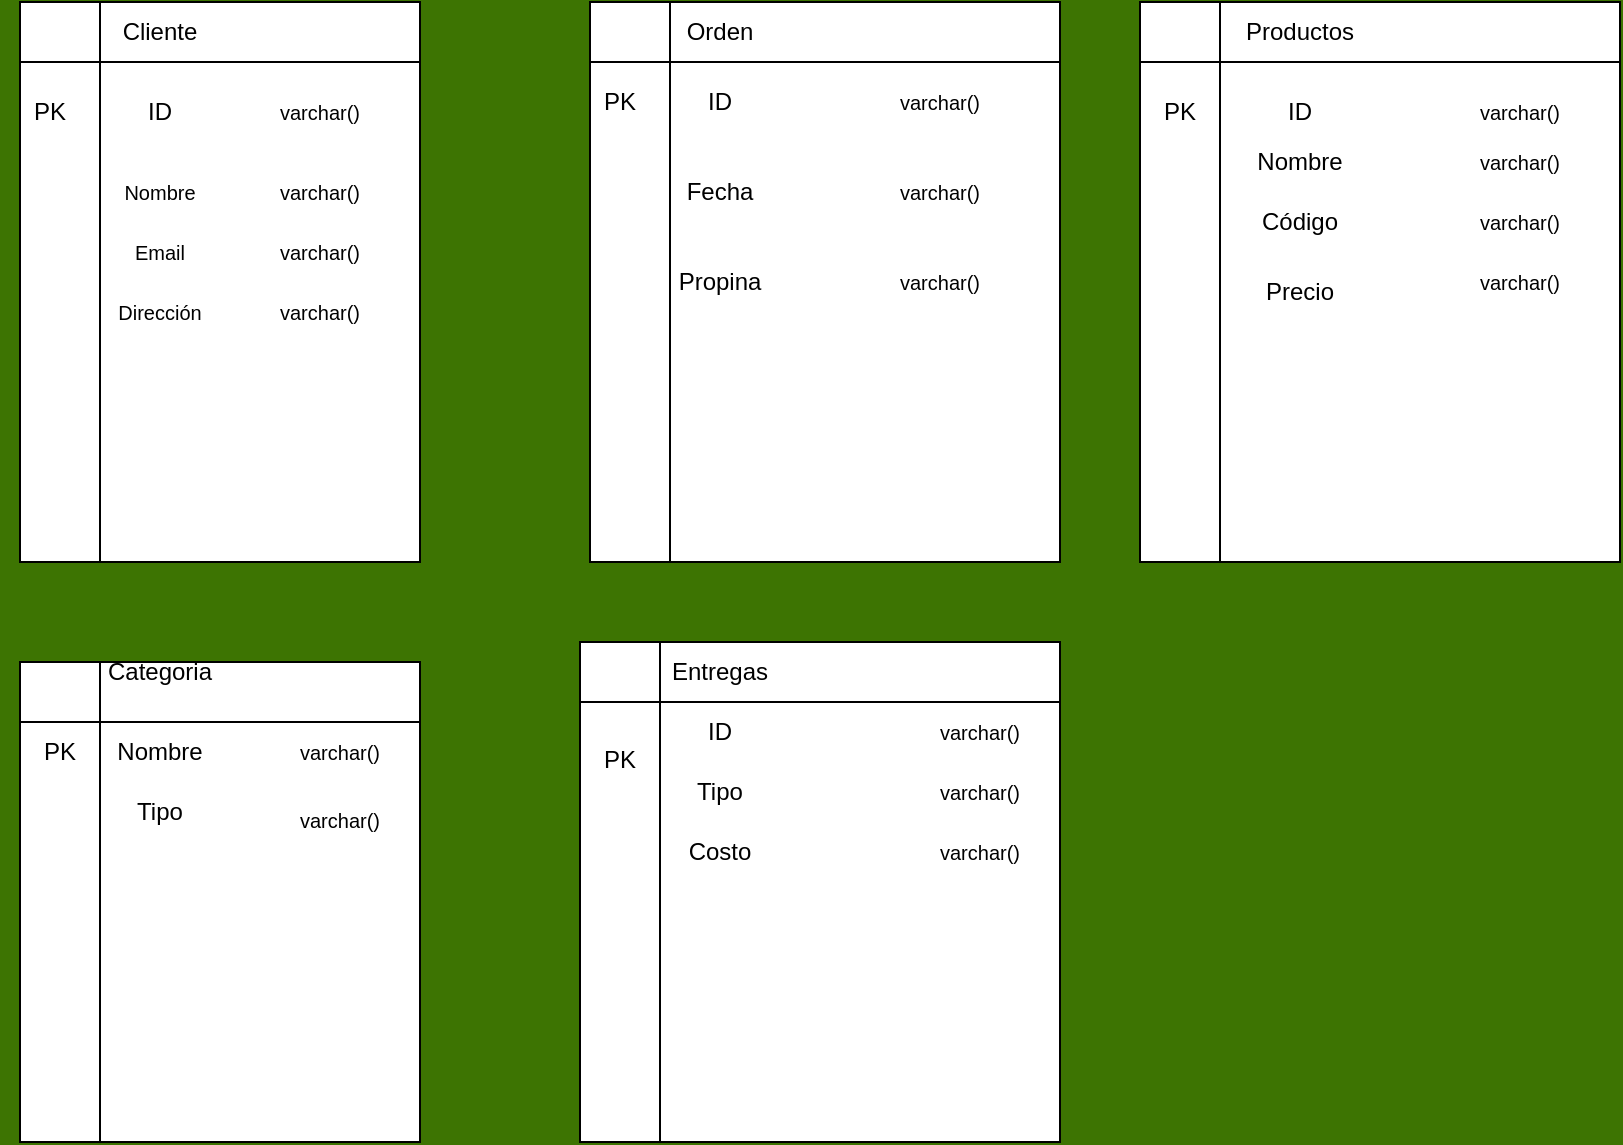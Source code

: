 <mxfile version="26.0.11">
  <diagram name="Página-1" id="bcj9xvlUyUCzpKLY3KiI">
    <mxGraphModel grid="1" page="1" gridSize="10" guides="1" tooltips="1" connect="1" arrows="1" fold="1" pageScale="1" pageWidth="827" pageHeight="1169" background="light-dark(#3d7402, #bbd1a5)" math="0" shadow="0">
      <root>
        <mxCell id="0" />
        <mxCell id="1" parent="0" />
        <mxCell id="i1phWqjIKd6va61xWk73-91" value="" style="shape=internalStorage;whiteSpace=wrap;html=1;backgroundOutline=1;dx=40;dy=30;" vertex="1" parent="1">
          <mxGeometry x="120" y="160" width="200" height="280" as="geometry" />
        </mxCell>
        <mxCell id="i1phWqjIKd6va61xWk73-92" value="Cliente" style="text;html=1;align=center;verticalAlign=middle;whiteSpace=wrap;rounded=0;" vertex="1" parent="1">
          <mxGeometry x="140" y="160" width="100" height="30" as="geometry" />
        </mxCell>
        <mxCell id="i1phWqjIKd6va61xWk73-97" value="ID" style="text;html=1;align=center;verticalAlign=middle;whiteSpace=wrap;rounded=0;" vertex="1" parent="1">
          <mxGeometry x="170" y="205" width="40" height="20" as="geometry" />
        </mxCell>
        <mxCell id="i1phWqjIKd6va61xWk73-98" value="PK" style="text;html=1;align=center;verticalAlign=middle;whiteSpace=wrap;rounded=0;" vertex="1" parent="1">
          <mxGeometry x="120" y="210" width="30" height="10" as="geometry" />
        </mxCell>
        <mxCell id="i1phWqjIKd6va61xWk73-100" value="&lt;span style=&quot;font-size: 10px;&quot;&gt;Nombre&lt;/span&gt;" style="text;html=1;align=center;verticalAlign=middle;whiteSpace=wrap;rounded=0;" vertex="1" parent="1">
          <mxGeometry x="160" y="240" width="60" height="30" as="geometry" />
        </mxCell>
        <mxCell id="i1phWqjIKd6va61xWk73-103" value="&lt;span style=&quot;font-size: 10px;&quot;&gt;Email&lt;/span&gt;" style="text;html=1;align=center;verticalAlign=middle;whiteSpace=wrap;rounded=0;" vertex="1" parent="1">
          <mxGeometry x="160" y="270" width="60" height="30" as="geometry" />
        </mxCell>
        <mxCell id="i1phWqjIKd6va61xWk73-104" value="&lt;span style=&quot;font-size: 10px;&quot;&gt;Dirección&lt;/span&gt;" style="text;html=1;align=center;verticalAlign=middle;whiteSpace=wrap;rounded=0;" vertex="1" parent="1">
          <mxGeometry x="160" y="300" width="60" height="30" as="geometry" />
        </mxCell>
        <mxCell id="i1phWqjIKd6va61xWk73-105" value="" style="shape=internalStorage;whiteSpace=wrap;html=1;backgroundOutline=1;dx=40;dy=30;" vertex="1" parent="1">
          <mxGeometry x="405" y="160" width="235" height="280" as="geometry" />
        </mxCell>
        <mxCell id="i1phWqjIKd6va61xWk73-106" value="Orden" style="text;html=1;align=center;verticalAlign=middle;whiteSpace=wrap;rounded=0;" vertex="1" parent="1">
          <mxGeometry x="440" y="160" width="60" height="30" as="geometry" />
        </mxCell>
        <mxCell id="i1phWqjIKd6va61xWk73-108" value="ID" style="text;html=1;align=center;verticalAlign=middle;whiteSpace=wrap;rounded=0;" vertex="1" parent="1">
          <mxGeometry x="440" y="195" width="60" height="30" as="geometry" />
        </mxCell>
        <mxCell id="i1phWqjIKd6va61xWk73-109" value="PK" style="text;html=1;align=center;verticalAlign=middle;whiteSpace=wrap;rounded=0;" vertex="1" parent="1">
          <mxGeometry x="390" y="195" width="60" height="30" as="geometry" />
        </mxCell>
        <mxCell id="i1phWqjIKd6va61xWk73-110" value="Fecha" style="text;html=1;align=center;verticalAlign=middle;whiteSpace=wrap;rounded=0;" vertex="1" parent="1">
          <mxGeometry x="440" y="240" width="60" height="30" as="geometry" />
        </mxCell>
        <mxCell id="i1phWqjIKd6va61xWk73-111" value="Propina" style="text;html=1;align=center;verticalAlign=middle;whiteSpace=wrap;rounded=0;" vertex="1" parent="1">
          <mxGeometry x="440" y="285" width="60" height="30" as="geometry" />
        </mxCell>
        <mxCell id="i1phWqjIKd6va61xWk73-113" value="&lt;span style=&quot;font-size: 10px;&quot;&gt;varchar()&lt;/span&gt;" style="text;html=1;align=center;verticalAlign=middle;whiteSpace=wrap;rounded=0;" vertex="1" parent="1">
          <mxGeometry x="240" y="200" width="60" height="30" as="geometry" />
        </mxCell>
        <mxCell id="i1phWqjIKd6va61xWk73-114" value="&lt;span style=&quot;font-size: 10px;&quot;&gt;varchar()&lt;/span&gt;" style="text;html=1;align=center;verticalAlign=middle;whiteSpace=wrap;rounded=0;" vertex="1" parent="1">
          <mxGeometry x="240" y="240" width="60" height="30" as="geometry" />
        </mxCell>
        <mxCell id="i1phWqjIKd6va61xWk73-115" value="&lt;span style=&quot;font-size: 10px;&quot;&gt;varchar()&lt;/span&gt;" style="text;html=1;align=center;verticalAlign=middle;whiteSpace=wrap;rounded=0;" vertex="1" parent="1">
          <mxGeometry x="240" y="270" width="60" height="30" as="geometry" />
        </mxCell>
        <mxCell id="i1phWqjIKd6va61xWk73-116" value="&lt;span style=&quot;font-size: 10px;&quot;&gt;varchar()&lt;/span&gt;" style="text;html=1;align=center;verticalAlign=middle;whiteSpace=wrap;rounded=0;" vertex="1" parent="1">
          <mxGeometry x="240" y="300" width="60" height="30" as="geometry" />
        </mxCell>
        <mxCell id="i1phWqjIKd6va61xWk73-117" value="&lt;span style=&quot;font-size: 10px;&quot;&gt;varchar()&lt;/span&gt;" style="text;html=1;align=center;verticalAlign=middle;whiteSpace=wrap;rounded=0;" vertex="1" parent="1">
          <mxGeometry x="550" y="195" width="60" height="30" as="geometry" />
        </mxCell>
        <mxCell id="i1phWqjIKd6va61xWk73-118" value="&lt;span style=&quot;font-size: 10px;&quot;&gt;varchar()&lt;/span&gt;" style="text;html=1;align=center;verticalAlign=middle;whiteSpace=wrap;rounded=0;" vertex="1" parent="1">
          <mxGeometry x="550" y="240" width="60" height="30" as="geometry" />
        </mxCell>
        <mxCell id="i1phWqjIKd6va61xWk73-119" value="&lt;span style=&quot;font-size: 10px;&quot;&gt;varchar()&lt;/span&gt;" style="text;html=1;align=center;verticalAlign=middle;whiteSpace=wrap;rounded=0;" vertex="1" parent="1">
          <mxGeometry x="550" y="285" width="60" height="30" as="geometry" />
        </mxCell>
        <mxCell id="i1phWqjIKd6va61xWk73-121" value="" style="shape=internalStorage;whiteSpace=wrap;html=1;backgroundOutline=1;dx=40;dy=30;" vertex="1" parent="1">
          <mxGeometry x="680" y="160" width="240" height="280" as="geometry" />
        </mxCell>
        <mxCell id="i1phWqjIKd6va61xWk73-122" value="Productos" style="text;html=1;align=center;verticalAlign=middle;whiteSpace=wrap;rounded=0;" vertex="1" parent="1">
          <mxGeometry x="730" y="160" width="60" height="30" as="geometry" />
        </mxCell>
        <mxCell id="i1phWqjIKd6va61xWk73-123" value="PK" style="text;html=1;align=center;verticalAlign=middle;whiteSpace=wrap;rounded=0;" vertex="1" parent="1">
          <mxGeometry x="670" y="200" width="60" height="30" as="geometry" />
        </mxCell>
        <mxCell id="i1phWqjIKd6va61xWk73-124" value="ID" style="text;html=1;align=center;verticalAlign=middle;whiteSpace=wrap;rounded=0;" vertex="1" parent="1">
          <mxGeometry x="730" y="200" width="60" height="30" as="geometry" />
        </mxCell>
        <mxCell id="i1phWqjIKd6va61xWk73-125" value="Nombre" style="text;html=1;align=center;verticalAlign=middle;whiteSpace=wrap;rounded=0;" vertex="1" parent="1">
          <mxGeometry x="730" y="225" width="60" height="30" as="geometry" />
        </mxCell>
        <mxCell id="i1phWqjIKd6va61xWk73-126" value="Código" style="text;html=1;align=center;verticalAlign=middle;whiteSpace=wrap;rounded=0;" vertex="1" parent="1">
          <mxGeometry x="730" y="255" width="60" height="30" as="geometry" />
        </mxCell>
        <mxCell id="i1phWqjIKd6va61xWk73-127" value="Precio" style="text;html=1;align=center;verticalAlign=middle;whiteSpace=wrap;rounded=0;" vertex="1" parent="1">
          <mxGeometry x="730" y="290" width="60" height="30" as="geometry" />
        </mxCell>
        <mxCell id="i1phWqjIKd6va61xWk73-128" value="&lt;span style=&quot;font-size: 10px;&quot;&gt;varchar()&lt;/span&gt;" style="text;html=1;align=center;verticalAlign=middle;whiteSpace=wrap;rounded=0;" vertex="1" parent="1">
          <mxGeometry x="840" y="200" width="60" height="30" as="geometry" />
        </mxCell>
        <mxCell id="i1phWqjIKd6va61xWk73-129" value="&lt;span style=&quot;font-size: 10px;&quot;&gt;varchar()&lt;/span&gt;" style="text;html=1;align=center;verticalAlign=middle;whiteSpace=wrap;rounded=0;" vertex="1" parent="1">
          <mxGeometry x="840" y="225" width="60" height="30" as="geometry" />
        </mxCell>
        <mxCell id="i1phWqjIKd6va61xWk73-130" value="&lt;span style=&quot;font-size: 10px;&quot;&gt;varchar()&lt;/span&gt;" style="text;html=1;align=center;verticalAlign=middle;whiteSpace=wrap;rounded=0;" vertex="1" parent="1">
          <mxGeometry x="840" y="255" width="60" height="30" as="geometry" />
        </mxCell>
        <mxCell id="i1phWqjIKd6va61xWk73-131" value="&lt;span style=&quot;font-size: 10px;&quot;&gt;varchar()&lt;/span&gt;" style="text;html=1;align=center;verticalAlign=middle;whiteSpace=wrap;rounded=0;" vertex="1" parent="1">
          <mxGeometry x="840" y="285" width="60" height="30" as="geometry" />
        </mxCell>
        <mxCell id="i1phWqjIKd6va61xWk73-132" value="" style="shape=internalStorage;whiteSpace=wrap;html=1;backgroundOutline=1;dx=40;dy=30;" vertex="1" parent="1">
          <mxGeometry x="120" y="490" width="200" height="240" as="geometry" />
        </mxCell>
        <mxCell id="i1phWqjIKd6va61xWk73-133" value="Categoria" style="text;html=1;align=center;verticalAlign=middle;whiteSpace=wrap;rounded=0;" vertex="1" parent="1">
          <mxGeometry x="160" y="480" width="60" height="30" as="geometry" />
        </mxCell>
        <mxCell id="i1phWqjIKd6va61xWk73-134" value="PK" style="text;html=1;align=center;verticalAlign=middle;whiteSpace=wrap;rounded=0;" vertex="1" parent="1">
          <mxGeometry x="110" y="520" width="60" height="30" as="geometry" />
        </mxCell>
        <mxCell id="i1phWqjIKd6va61xWk73-135" value="Nombre" style="text;html=1;align=center;verticalAlign=middle;whiteSpace=wrap;rounded=0;" vertex="1" parent="1">
          <mxGeometry x="160" y="520" width="60" height="30" as="geometry" />
        </mxCell>
        <mxCell id="i1phWqjIKd6va61xWk73-136" value="Tipo" style="text;html=1;align=center;verticalAlign=middle;whiteSpace=wrap;rounded=0;" vertex="1" parent="1">
          <mxGeometry x="160" y="550" width="60" height="30" as="geometry" />
        </mxCell>
        <mxCell id="i1phWqjIKd6va61xWk73-137" value="&lt;span style=&quot;font-size: 10px;&quot;&gt;varchar()&lt;/span&gt;" style="text;html=1;align=center;verticalAlign=middle;whiteSpace=wrap;rounded=0;" vertex="1" parent="1">
          <mxGeometry x="250" y="520" width="60" height="30" as="geometry" />
        </mxCell>
        <mxCell id="i1phWqjIKd6va61xWk73-138" value="&lt;span style=&quot;font-size: 10px;&quot;&gt;varchar()&lt;/span&gt;" style="text;html=1;align=center;verticalAlign=middle;whiteSpace=wrap;rounded=0;" vertex="1" parent="1">
          <mxGeometry x="250" y="554" width="60" height="30" as="geometry" />
        </mxCell>
        <mxCell id="i1phWqjIKd6va61xWk73-139" value="" style="shape=internalStorage;whiteSpace=wrap;html=1;backgroundOutline=1;dx=40;dy=30;" vertex="1" parent="1">
          <mxGeometry x="400" y="480" width="240" height="250" as="geometry" />
        </mxCell>
        <mxCell id="i1phWqjIKd6va61xWk73-140" value="Entregas" style="text;html=1;align=center;verticalAlign=middle;whiteSpace=wrap;rounded=0;" vertex="1" parent="1">
          <mxGeometry x="440" y="480" width="60" height="30" as="geometry" />
        </mxCell>
        <mxCell id="i1phWqjIKd6va61xWk73-141" value="Tipo" style="text;html=1;align=center;verticalAlign=middle;whiteSpace=wrap;rounded=0;" vertex="1" parent="1">
          <mxGeometry x="440" y="540" width="60" height="30" as="geometry" />
        </mxCell>
        <mxCell id="i1phWqjIKd6va61xWk73-142" value="Costo" style="text;html=1;align=center;verticalAlign=middle;whiteSpace=wrap;rounded=0;" vertex="1" parent="1">
          <mxGeometry x="440" y="570" width="60" height="30" as="geometry" />
        </mxCell>
        <mxCell id="i1phWqjIKd6va61xWk73-143" value="PK" style="text;html=1;align=center;verticalAlign=middle;whiteSpace=wrap;rounded=0;" vertex="1" parent="1">
          <mxGeometry x="390" y="524" width="60" height="30" as="geometry" />
        </mxCell>
        <mxCell id="i1phWqjIKd6va61xWk73-144" value="&lt;span style=&quot;font-size: 10px;&quot;&gt;varchar()&lt;/span&gt;" style="text;html=1;align=center;verticalAlign=middle;whiteSpace=wrap;rounded=0;" vertex="1" parent="1">
          <mxGeometry x="570" y="510" width="60" height="30" as="geometry" />
        </mxCell>
        <mxCell id="i1phWqjIKd6va61xWk73-145" value="&lt;span style=&quot;font-size: 10px;&quot;&gt;varchar()&lt;/span&gt;" style="text;html=1;align=center;verticalAlign=middle;whiteSpace=wrap;rounded=0;" vertex="1" parent="1">
          <mxGeometry x="570" y="540" width="60" height="30" as="geometry" />
        </mxCell>
        <mxCell id="i1phWqjIKd6va61xWk73-146" value="ID" style="text;html=1;align=center;verticalAlign=middle;whiteSpace=wrap;rounded=0;" vertex="1" parent="1">
          <mxGeometry x="440" y="510" width="60" height="30" as="geometry" />
        </mxCell>
        <mxCell id="i1phWqjIKd6va61xWk73-147" value="&lt;span style=&quot;font-size: 10px;&quot;&gt;varchar()&lt;/span&gt;" style="text;html=1;align=center;verticalAlign=middle;whiteSpace=wrap;rounded=0;" vertex="1" parent="1">
          <mxGeometry x="570" y="570" width="60" height="30" as="geometry" />
        </mxCell>
      </root>
    </mxGraphModel>
  </diagram>
</mxfile>
